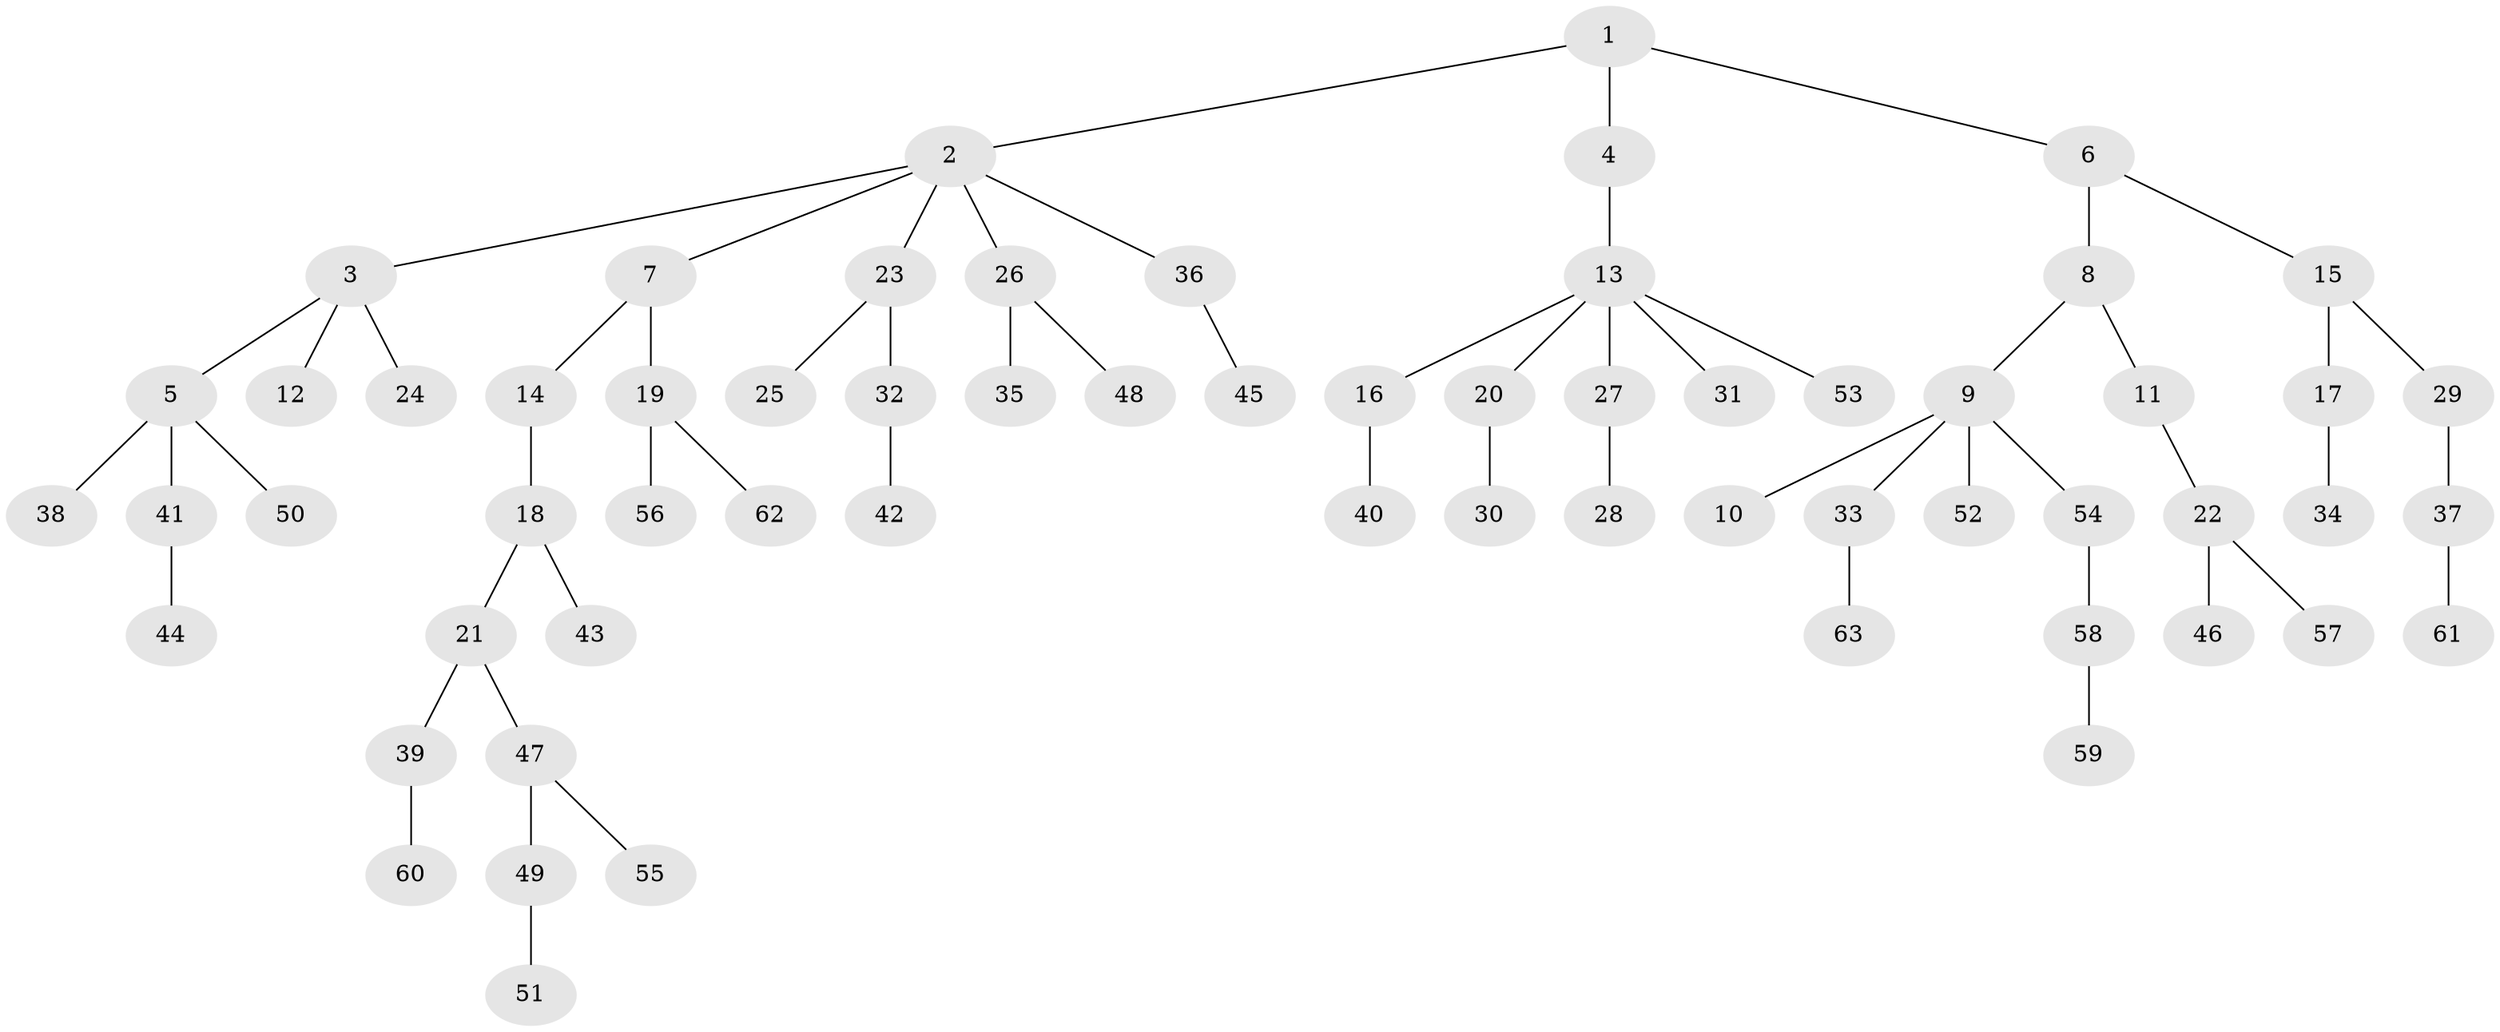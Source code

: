 // Generated by graph-tools (version 1.1) at 2025/11/02/27/25 16:11:27]
// undirected, 63 vertices, 62 edges
graph export_dot {
graph [start="1"]
  node [color=gray90,style=filled];
  1;
  2;
  3;
  4;
  5;
  6;
  7;
  8;
  9;
  10;
  11;
  12;
  13;
  14;
  15;
  16;
  17;
  18;
  19;
  20;
  21;
  22;
  23;
  24;
  25;
  26;
  27;
  28;
  29;
  30;
  31;
  32;
  33;
  34;
  35;
  36;
  37;
  38;
  39;
  40;
  41;
  42;
  43;
  44;
  45;
  46;
  47;
  48;
  49;
  50;
  51;
  52;
  53;
  54;
  55;
  56;
  57;
  58;
  59;
  60;
  61;
  62;
  63;
  1 -- 2;
  1 -- 4;
  1 -- 6;
  2 -- 3;
  2 -- 7;
  2 -- 23;
  2 -- 26;
  2 -- 36;
  3 -- 5;
  3 -- 12;
  3 -- 24;
  4 -- 13;
  5 -- 38;
  5 -- 41;
  5 -- 50;
  6 -- 8;
  6 -- 15;
  7 -- 14;
  7 -- 19;
  8 -- 9;
  8 -- 11;
  9 -- 10;
  9 -- 33;
  9 -- 52;
  9 -- 54;
  11 -- 22;
  13 -- 16;
  13 -- 20;
  13 -- 27;
  13 -- 31;
  13 -- 53;
  14 -- 18;
  15 -- 17;
  15 -- 29;
  16 -- 40;
  17 -- 34;
  18 -- 21;
  18 -- 43;
  19 -- 56;
  19 -- 62;
  20 -- 30;
  21 -- 39;
  21 -- 47;
  22 -- 46;
  22 -- 57;
  23 -- 25;
  23 -- 32;
  26 -- 35;
  26 -- 48;
  27 -- 28;
  29 -- 37;
  32 -- 42;
  33 -- 63;
  36 -- 45;
  37 -- 61;
  39 -- 60;
  41 -- 44;
  47 -- 49;
  47 -- 55;
  49 -- 51;
  54 -- 58;
  58 -- 59;
}
